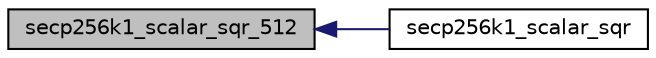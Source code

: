digraph "secp256k1_scalar_sqr_512"
{
  edge [fontname="Helvetica",fontsize="10",labelfontname="Helvetica",labelfontsize="10"];
  node [fontname="Helvetica",fontsize="10",shape=record];
  rankdir="LR";
  Node88 [label="secp256k1_scalar_sqr_512",height=0.2,width=0.4,color="black", fillcolor="grey75", style="filled", fontcolor="black"];
  Node88 -> Node89 [dir="back",color="midnightblue",fontsize="10",style="solid",fontname="Helvetica"];
  Node89 [label="secp256k1_scalar_sqr",height=0.2,width=0.4,color="black", fillcolor="white", style="filled",URL="$db/d1f/scalar__4x64__impl_8h.html#a2e65618baa17c59e89149a9f7e632f69"];
}

